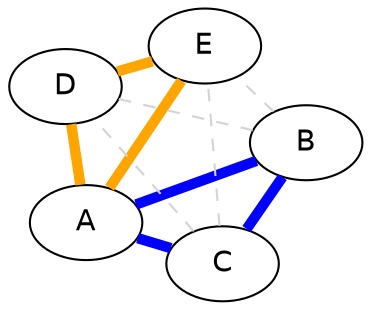 graph DoubleQuorum {
        bgcolor="transparent";
        node [fontname="Helvetica"];
        layout=fdp;        
        
        Node1 [label="A"];
        
        Node2 [label="B"];
        Node3 [label="C"];

        Node4 [label="D"];
        Node5 [label="E"];

        {                
                edge [color=blue, penwidth=5];

                // A B C
                Node1 -- Node2;
                Node1 -- Node3;       
                Node2 -- Node3;
        }

        {
                edge [color=orange, penwidth=5];

                // A D E
                Node1 -- Node4;                
                Node1 -- Node5;               
                Node4 -- Node5;
        }
        
        {
                edge [color=lightgrey, style=dashed];                
                
                Node2 -- Node4;
                Node2 -- Node5;
                Node3 -- Node4;
                Node3 -- Node5;
        }
}
